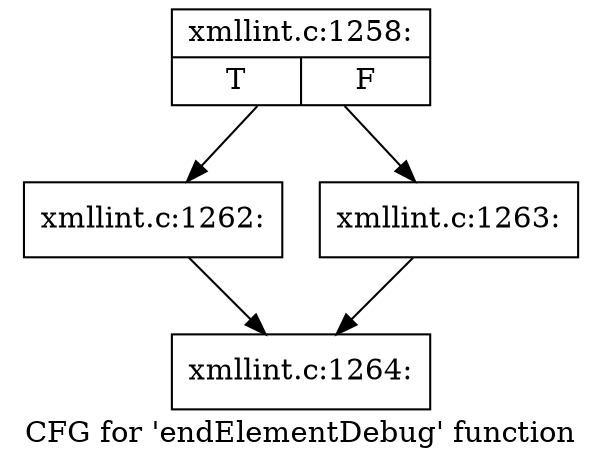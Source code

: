 digraph "CFG for 'endElementDebug' function" {
	label="CFG for 'endElementDebug' function";

	Node0x556d1b567190 [shape=record,label="{xmllint.c:1258:|{<s0>T|<s1>F}}"];
	Node0x556d1b567190 -> Node0x556d1b567f20;
	Node0x556d1b567190 -> Node0x556d1b567f70;
	Node0x556d1b567f20 [shape=record,label="{xmllint.c:1262:}"];
	Node0x556d1b567f20 -> Node0x556d1b5671e0;
	Node0x556d1b567f70 [shape=record,label="{xmllint.c:1263:}"];
	Node0x556d1b567f70 -> Node0x556d1b5671e0;
	Node0x556d1b5671e0 [shape=record,label="{xmllint.c:1264:}"];
}
